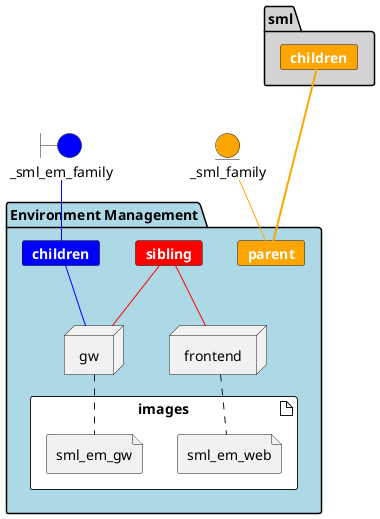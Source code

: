 @startuml


boundary _sml_em_family #blue


entity _sml_family #orange


package  "Environment Management"  #lightblue {
    card children #blue [
        <b><color:white>children</color></b>
    ]
    
    _sml_em_family -[#blue]- children
    
    
    card sibling #red [
        <b><color:white>sibling</color></b>
    ]
    
    
    card parent #orange [
        <b><color:white>parent</color></b>
    ]
    
    
    _sml_family -[#orange]- parent
    
    artifact images #ffffff {
        
        file sml_em_web
        
        file sml_em_gw
        
    }

    node frontend
    frontend .. sml_em_web
    
        sibling -[#red]- frontend
    

    node gw
    gw .. sml_em_gw
    
        children -[#blue]- gw
    
        sibling -[#red]- gw
    




    
}




package sml #lightgray {
    card smlchildren #orange [
        <b><color:white>children</color></b>
    ]
    smlchildren ==[#orange]= parent
}


@enduml
